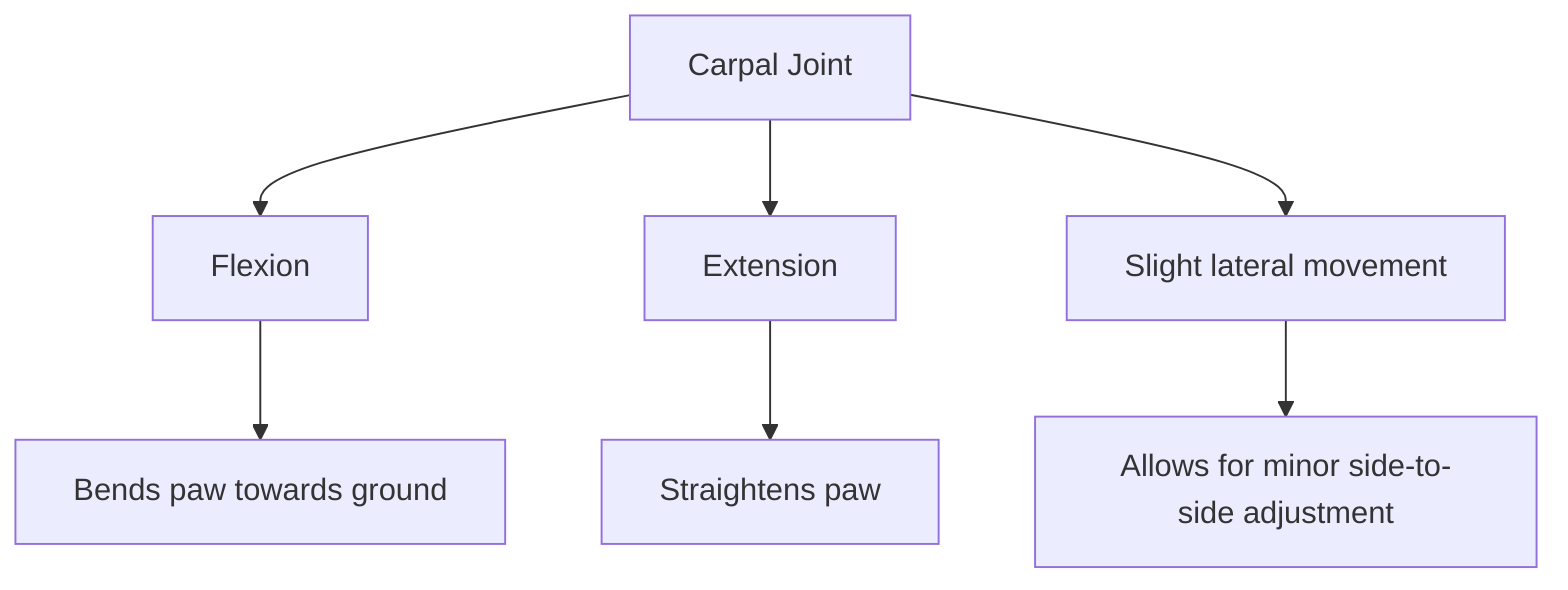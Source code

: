 graph TD
    A[Carpal Joint] --> B[Flexion]
    A --> C[Extension]
    A --> D[Slight lateral movement]
    B --> E[Bends paw towards ground]
    C --> F[Straightens paw]
    D --> G[Allows for minor side-to-side adjustment]